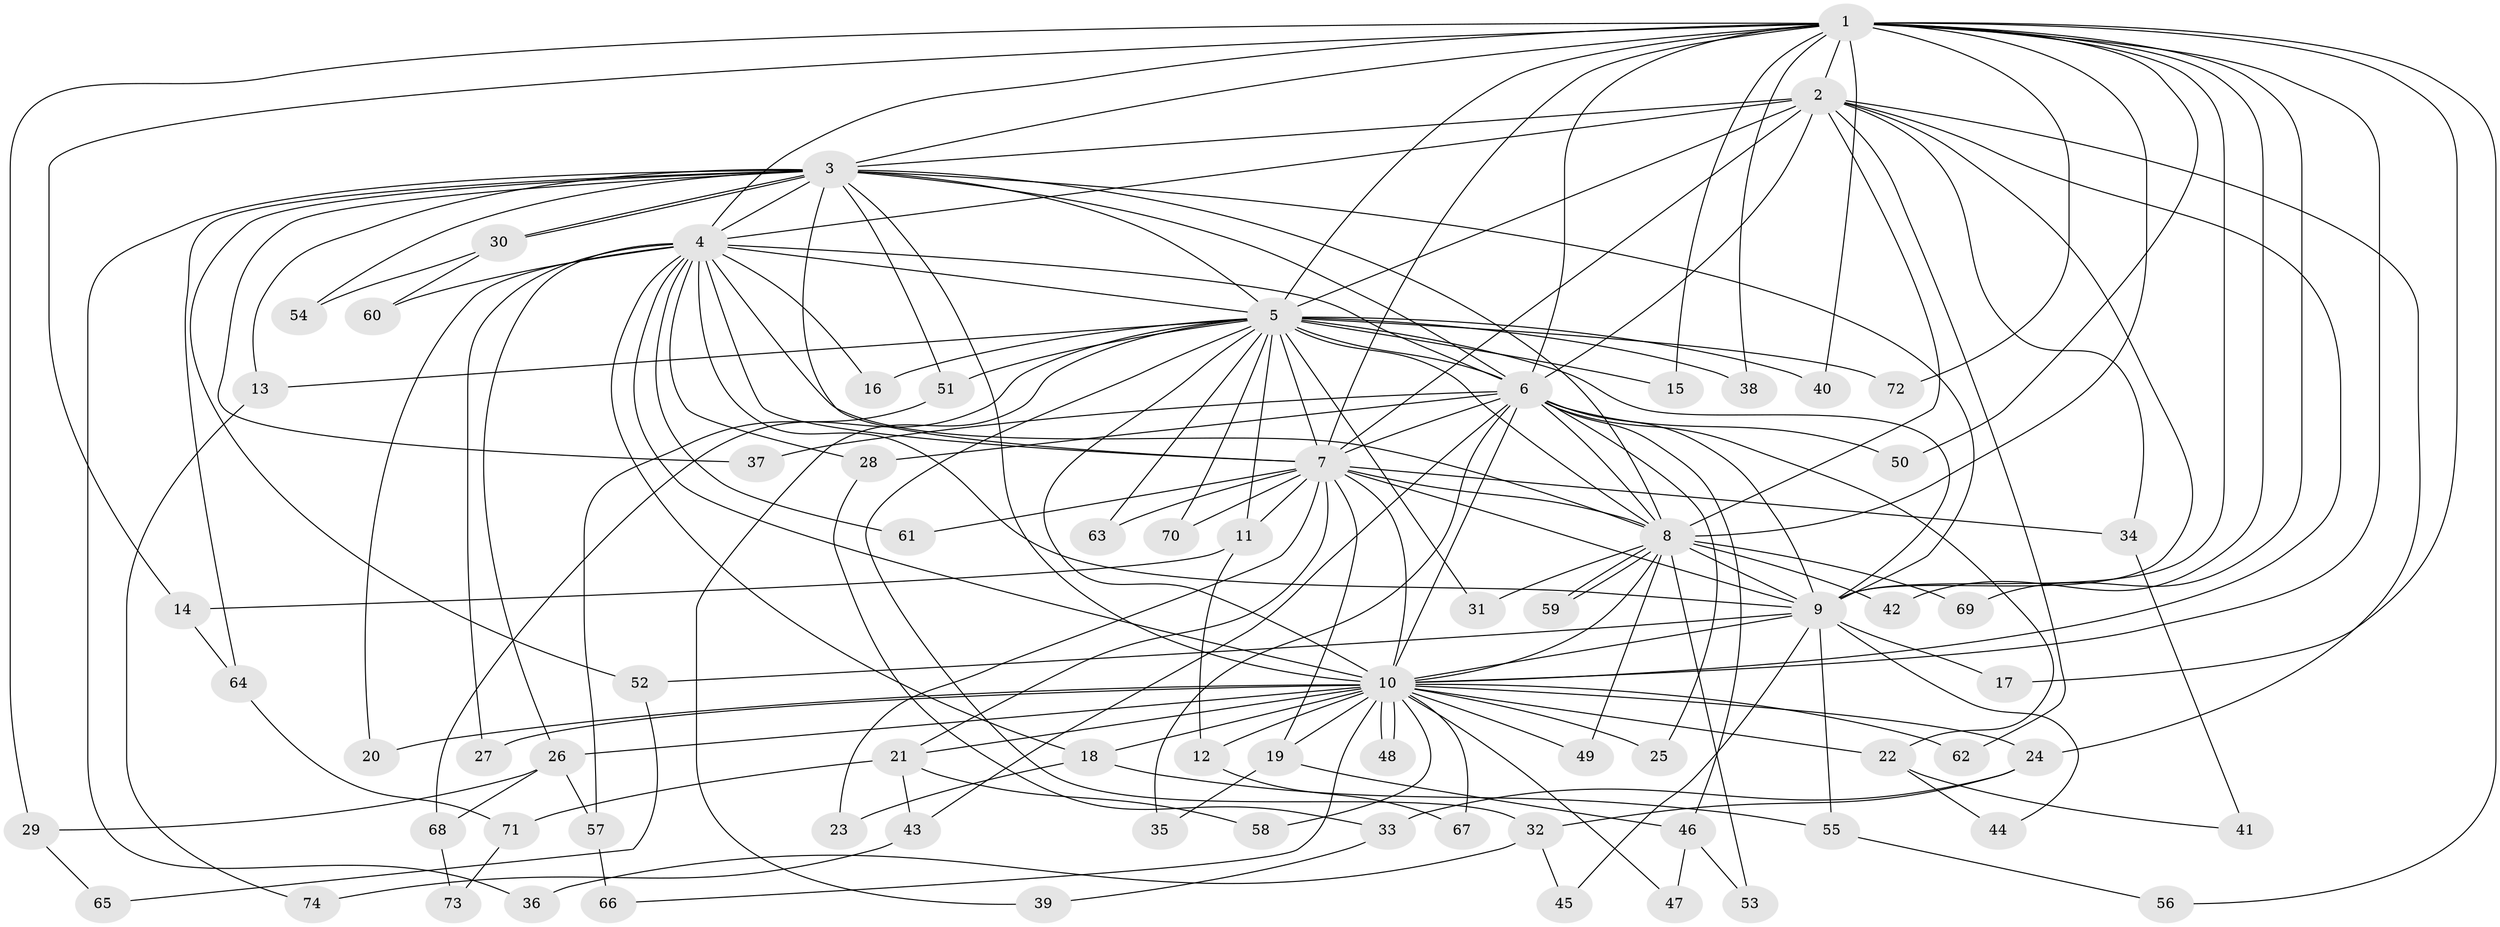 // coarse degree distribution, {12: 0.05405405405405406, 19: 0.02702702702702703, 13: 0.02702702702702703, 18: 0.02702702702702703, 10: 0.02702702702702703, 11: 0.05405405405405406, 4: 0.13513513513513514, 6: 0.05405405405405406, 2: 0.32432432432432434, 5: 0.05405405405405406, 3: 0.16216216216216217, 1: 0.05405405405405406}
// Generated by graph-tools (version 1.1) at 2025/43/03/06/25 01:43:19]
// undirected, 74 vertices, 173 edges
graph export_dot {
graph [start="1"]
  node [color=gray90,style=filled];
  1;
  2;
  3;
  4;
  5;
  6;
  7;
  8;
  9;
  10;
  11;
  12;
  13;
  14;
  15;
  16;
  17;
  18;
  19;
  20;
  21;
  22;
  23;
  24;
  25;
  26;
  27;
  28;
  29;
  30;
  31;
  32;
  33;
  34;
  35;
  36;
  37;
  38;
  39;
  40;
  41;
  42;
  43;
  44;
  45;
  46;
  47;
  48;
  49;
  50;
  51;
  52;
  53;
  54;
  55;
  56;
  57;
  58;
  59;
  60;
  61;
  62;
  63;
  64;
  65;
  66;
  67;
  68;
  69;
  70;
  71;
  72;
  73;
  74;
  1 -- 2;
  1 -- 3;
  1 -- 4;
  1 -- 5;
  1 -- 6;
  1 -- 7;
  1 -- 8;
  1 -- 9;
  1 -- 10;
  1 -- 14;
  1 -- 15;
  1 -- 17;
  1 -- 29;
  1 -- 38;
  1 -- 40;
  1 -- 42;
  1 -- 50;
  1 -- 56;
  1 -- 69;
  1 -- 72;
  2 -- 3;
  2 -- 4;
  2 -- 5;
  2 -- 6;
  2 -- 7;
  2 -- 8;
  2 -- 9;
  2 -- 10;
  2 -- 24;
  2 -- 34;
  2 -- 62;
  3 -- 4;
  3 -- 5;
  3 -- 6;
  3 -- 7;
  3 -- 8;
  3 -- 9;
  3 -- 10;
  3 -- 13;
  3 -- 30;
  3 -- 30;
  3 -- 36;
  3 -- 37;
  3 -- 51;
  3 -- 52;
  3 -- 54;
  3 -- 64;
  4 -- 5;
  4 -- 6;
  4 -- 7;
  4 -- 8;
  4 -- 9;
  4 -- 10;
  4 -- 16;
  4 -- 18;
  4 -- 20;
  4 -- 26;
  4 -- 27;
  4 -- 28;
  4 -- 60;
  4 -- 61;
  5 -- 6;
  5 -- 7;
  5 -- 8;
  5 -- 9;
  5 -- 10;
  5 -- 11;
  5 -- 13;
  5 -- 15;
  5 -- 16;
  5 -- 31;
  5 -- 32;
  5 -- 38;
  5 -- 39;
  5 -- 40;
  5 -- 51;
  5 -- 63;
  5 -- 68;
  5 -- 70;
  5 -- 72;
  6 -- 7;
  6 -- 8;
  6 -- 9;
  6 -- 10;
  6 -- 22;
  6 -- 25;
  6 -- 28;
  6 -- 35;
  6 -- 37;
  6 -- 43;
  6 -- 46;
  6 -- 50;
  7 -- 8;
  7 -- 9;
  7 -- 10;
  7 -- 11;
  7 -- 19;
  7 -- 21;
  7 -- 23;
  7 -- 34;
  7 -- 61;
  7 -- 63;
  7 -- 70;
  8 -- 9;
  8 -- 10;
  8 -- 31;
  8 -- 42;
  8 -- 49;
  8 -- 53;
  8 -- 59;
  8 -- 59;
  8 -- 69;
  9 -- 10;
  9 -- 17;
  9 -- 44;
  9 -- 45;
  9 -- 52;
  9 -- 55;
  10 -- 12;
  10 -- 18;
  10 -- 19;
  10 -- 20;
  10 -- 21;
  10 -- 22;
  10 -- 24;
  10 -- 25;
  10 -- 26;
  10 -- 27;
  10 -- 47;
  10 -- 48;
  10 -- 48;
  10 -- 49;
  10 -- 58;
  10 -- 62;
  10 -- 66;
  10 -- 67;
  11 -- 12;
  11 -- 14;
  12 -- 67;
  13 -- 74;
  14 -- 64;
  18 -- 23;
  18 -- 55;
  19 -- 35;
  19 -- 46;
  21 -- 43;
  21 -- 58;
  21 -- 71;
  22 -- 41;
  22 -- 44;
  24 -- 32;
  24 -- 33;
  26 -- 29;
  26 -- 57;
  26 -- 68;
  28 -- 33;
  29 -- 65;
  30 -- 54;
  30 -- 60;
  32 -- 36;
  32 -- 45;
  33 -- 39;
  34 -- 41;
  43 -- 74;
  46 -- 47;
  46 -- 53;
  51 -- 57;
  52 -- 65;
  55 -- 56;
  57 -- 66;
  64 -- 71;
  68 -- 73;
  71 -- 73;
}
